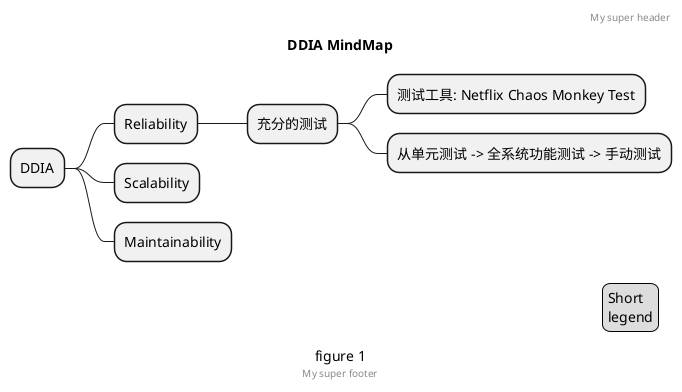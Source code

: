 @startmindmap
'https://plantuml.com/mindmap-diagram

caption figure 1
title DDIA MindMap

* DDIA
** Reliability
*** 充分的测试
**** 测试工具: Netflix Chaos Monkey Test
**** 从单元测试 -> 全系统功能测试 -> 手动测试
** Scalability
** Maintainability

header
My super header
endheader

center footer My super footer

legend right
  Short
  legend
endlegend
@endmindmap
